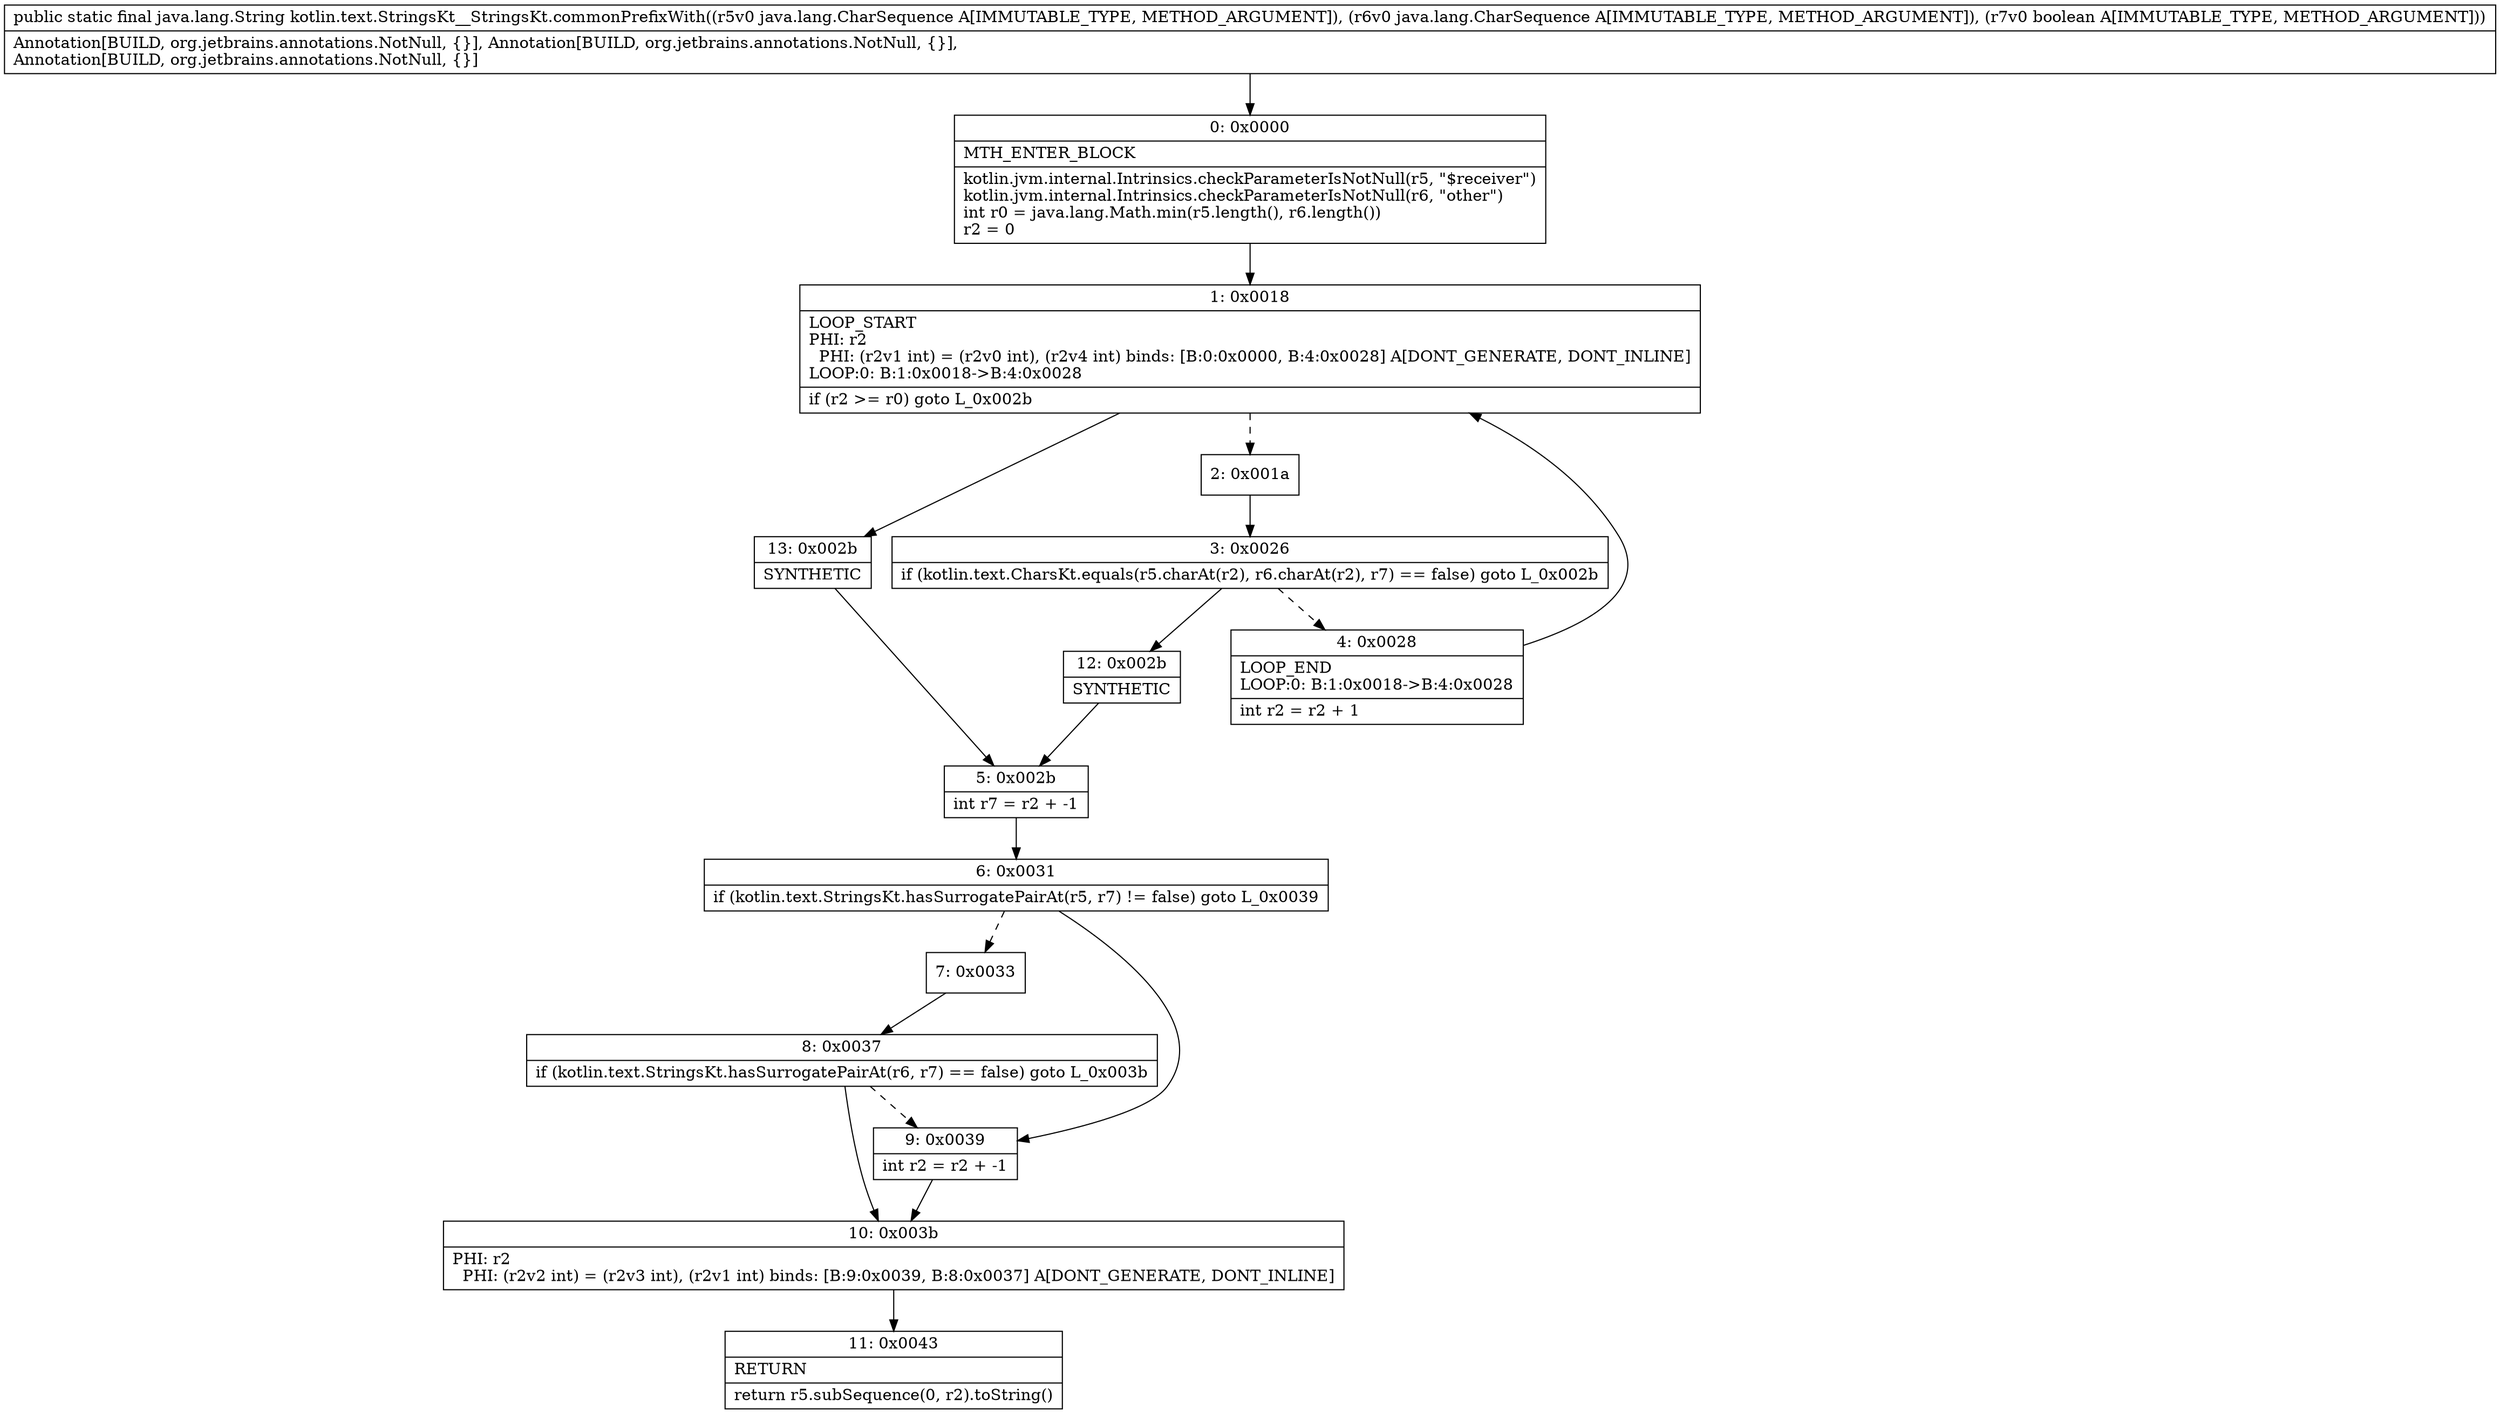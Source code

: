 digraph "CFG forkotlin.text.StringsKt__StringsKt.commonPrefixWith(Ljava\/lang\/CharSequence;Ljava\/lang\/CharSequence;Z)Ljava\/lang\/String;" {
Node_0 [shape=record,label="{0\:\ 0x0000|MTH_ENTER_BLOCK\l|kotlin.jvm.internal.Intrinsics.checkParameterIsNotNull(r5, \"$receiver\")\lkotlin.jvm.internal.Intrinsics.checkParameterIsNotNull(r6, \"other\")\lint r0 = java.lang.Math.min(r5.length(), r6.length())\lr2 = 0\l}"];
Node_1 [shape=record,label="{1\:\ 0x0018|LOOP_START\lPHI: r2 \l  PHI: (r2v1 int) = (r2v0 int), (r2v4 int) binds: [B:0:0x0000, B:4:0x0028] A[DONT_GENERATE, DONT_INLINE]\lLOOP:0: B:1:0x0018\-\>B:4:0x0028\l|if (r2 \>= r0) goto L_0x002b\l}"];
Node_2 [shape=record,label="{2\:\ 0x001a}"];
Node_3 [shape=record,label="{3\:\ 0x0026|if (kotlin.text.CharsKt.equals(r5.charAt(r2), r6.charAt(r2), r7) == false) goto L_0x002b\l}"];
Node_4 [shape=record,label="{4\:\ 0x0028|LOOP_END\lLOOP:0: B:1:0x0018\-\>B:4:0x0028\l|int r2 = r2 + 1\l}"];
Node_5 [shape=record,label="{5\:\ 0x002b|int r7 = r2 + \-1\l}"];
Node_6 [shape=record,label="{6\:\ 0x0031|if (kotlin.text.StringsKt.hasSurrogatePairAt(r5, r7) != false) goto L_0x0039\l}"];
Node_7 [shape=record,label="{7\:\ 0x0033}"];
Node_8 [shape=record,label="{8\:\ 0x0037|if (kotlin.text.StringsKt.hasSurrogatePairAt(r6, r7) == false) goto L_0x003b\l}"];
Node_9 [shape=record,label="{9\:\ 0x0039|int r2 = r2 + \-1\l}"];
Node_10 [shape=record,label="{10\:\ 0x003b|PHI: r2 \l  PHI: (r2v2 int) = (r2v3 int), (r2v1 int) binds: [B:9:0x0039, B:8:0x0037] A[DONT_GENERATE, DONT_INLINE]\l}"];
Node_11 [shape=record,label="{11\:\ 0x0043|RETURN\l|return r5.subSequence(0, r2).toString()\l}"];
Node_12 [shape=record,label="{12\:\ 0x002b|SYNTHETIC\l}"];
Node_13 [shape=record,label="{13\:\ 0x002b|SYNTHETIC\l}"];
MethodNode[shape=record,label="{public static final java.lang.String kotlin.text.StringsKt__StringsKt.commonPrefixWith((r5v0 java.lang.CharSequence A[IMMUTABLE_TYPE, METHOD_ARGUMENT]), (r6v0 java.lang.CharSequence A[IMMUTABLE_TYPE, METHOD_ARGUMENT]), (r7v0 boolean A[IMMUTABLE_TYPE, METHOD_ARGUMENT]))  | Annotation[BUILD, org.jetbrains.annotations.NotNull, \{\}], Annotation[BUILD, org.jetbrains.annotations.NotNull, \{\}], \lAnnotation[BUILD, org.jetbrains.annotations.NotNull, \{\}]\l}"];
MethodNode -> Node_0;
Node_0 -> Node_1;
Node_1 -> Node_2[style=dashed];
Node_1 -> Node_13;
Node_2 -> Node_3;
Node_3 -> Node_4[style=dashed];
Node_3 -> Node_12;
Node_4 -> Node_1;
Node_5 -> Node_6;
Node_6 -> Node_7[style=dashed];
Node_6 -> Node_9;
Node_7 -> Node_8;
Node_8 -> Node_9[style=dashed];
Node_8 -> Node_10;
Node_9 -> Node_10;
Node_10 -> Node_11;
Node_12 -> Node_5;
Node_13 -> Node_5;
}

